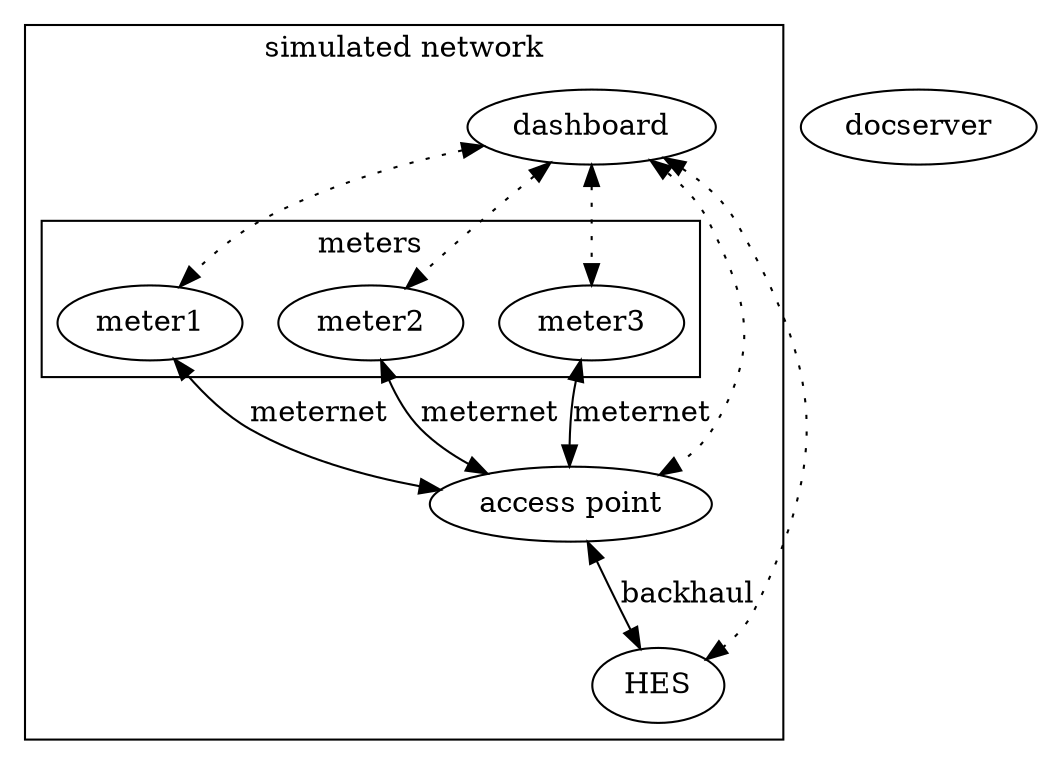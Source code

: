 graph blocks {
    edge [dir="both"];
    subgraph cluster_all {
        label = "simulated network";
        subgraph cluster_meters {
            label = "meters";
            {rank=same meter1 meter2 meter3}
            meter1;
            meter2;
            meter3;
        }
        AP [label="access point"];
        HES;
        dashboard;
    }
    docserver;
    meter1 -- AP [label="meternet"];
    meter2 -- AP [label="meternet"];
    meter3 -- AP [label="meternet"];
    AP -- HES [label="backhaul"];
    dashboard -- HES [style="dotted"];
    dashboard -- AP [style="dotted"];
    dashboard -- meter1 [style="dotted"];
    dashboard -- meter2 [style="dotted"];
    dashboard -- meter3 [style="dotted"];
}
